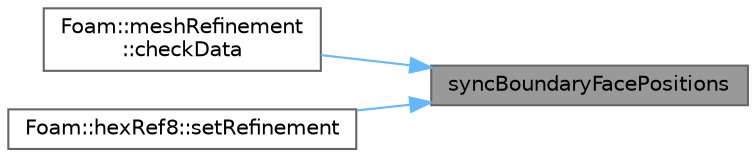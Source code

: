 digraph "syncBoundaryFacePositions"
{
 // LATEX_PDF_SIZE
  bgcolor="transparent";
  edge [fontname=Helvetica,fontsize=10,labelfontname=Helvetica,labelfontsize=10];
  node [fontname=Helvetica,fontsize=10,shape=box,height=0.2,width=0.4];
  rankdir="RL";
  Node1 [id="Node000001",label="syncBoundaryFacePositions",height=0.2,width=0.4,color="gray40", fillcolor="grey60", style="filled", fontcolor="black",tooltip=" "];
  Node1 -> Node2 [id="edge1_Node000001_Node000002",dir="back",color="steelblue1",style="solid",tooltip=" "];
  Node2 [id="Node000002",label="Foam::meshRefinement\l::checkData",height=0.2,width=0.4,color="grey40", fillcolor="white", style="filled",URL="$classFoam_1_1meshRefinement.html#a2c4ac7a26c8a7aeb644c5d0f345f3f4e",tooltip=" "];
  Node1 -> Node3 [id="edge2_Node000001_Node000003",dir="back",color="steelblue1",style="solid",tooltip=" "];
  Node3 [id="Node000003",label="Foam::hexRef8::setRefinement",height=0.2,width=0.4,color="grey40", fillcolor="white", style="filled",URL="$classFoam_1_1hexRef8.html#a59cb8a999be096950b6cc4f7c457426b",tooltip=" "];
}
